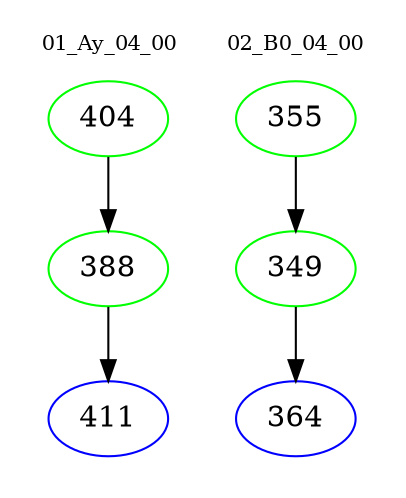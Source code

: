 digraph{
subgraph cluster_0 {
color = white
label = "01_Ay_04_00";
fontsize=10;
T0_404 [label="404", color="green"]
T0_404 -> T0_388 [color="black"]
T0_388 [label="388", color="green"]
T0_388 -> T0_411 [color="black"]
T0_411 [label="411", color="blue"]
}
subgraph cluster_1 {
color = white
label = "02_B0_04_00";
fontsize=10;
T1_355 [label="355", color="green"]
T1_355 -> T1_349 [color="black"]
T1_349 [label="349", color="green"]
T1_349 -> T1_364 [color="black"]
T1_364 [label="364", color="blue"]
}
}
